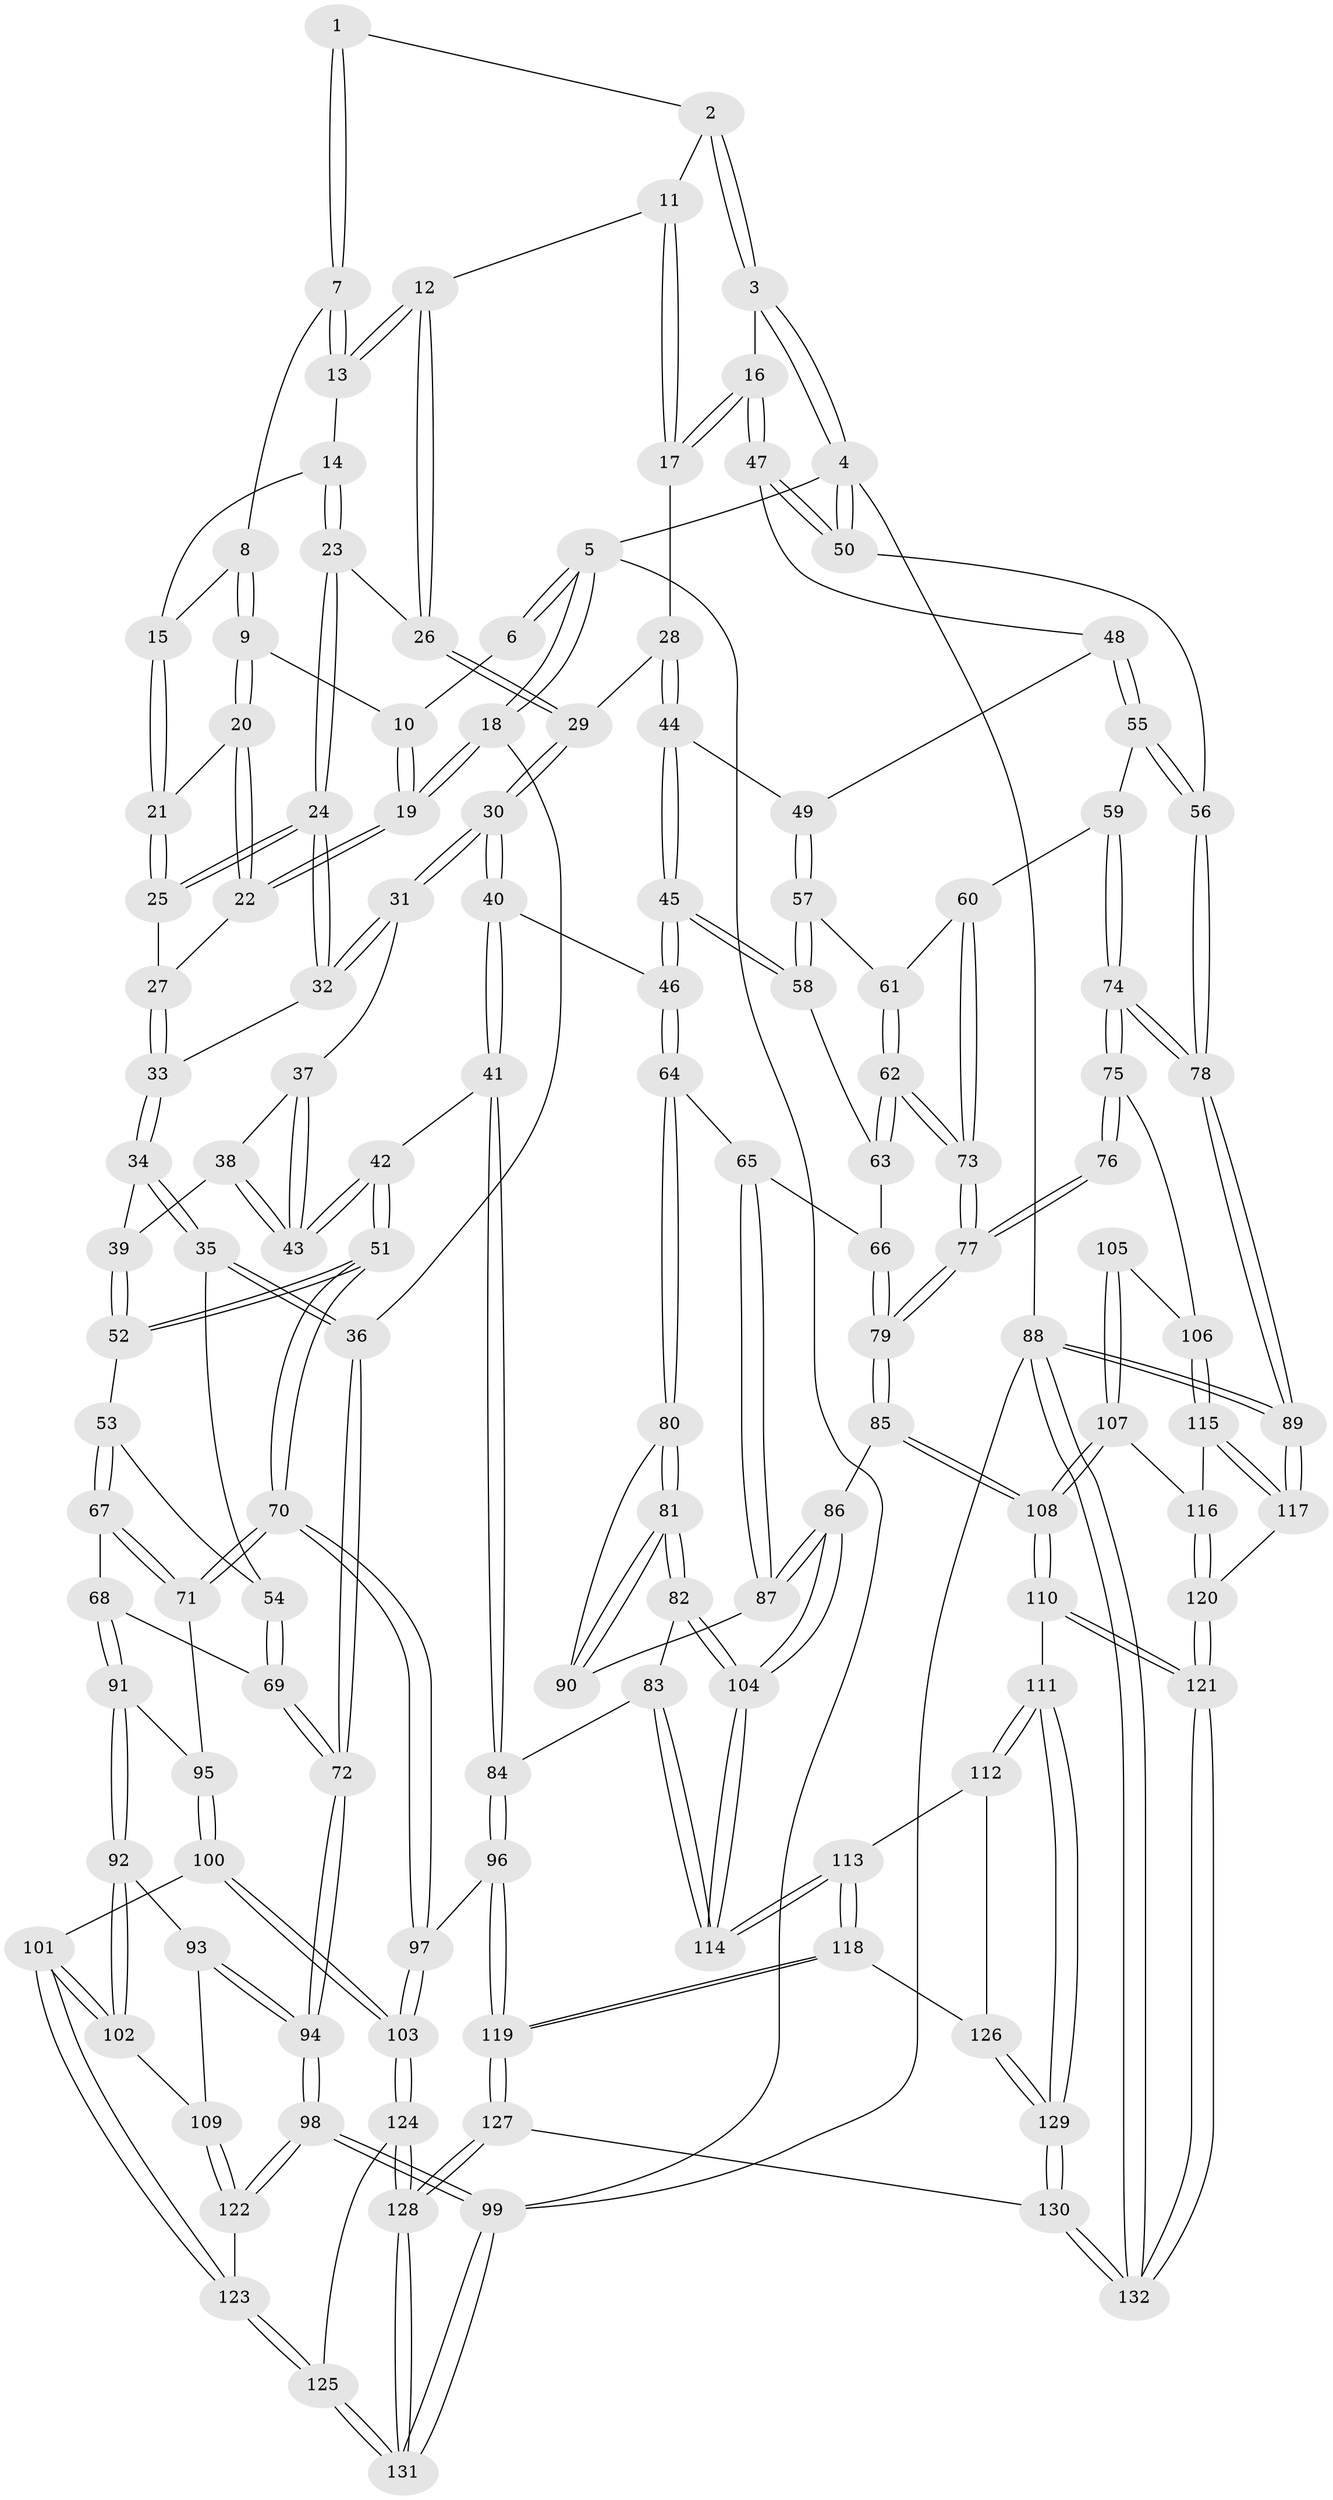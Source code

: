 // coarse degree distribution, {3: 0.16304347826086957, 4: 0.41304347826086957, 5: 0.25, 6: 0.17391304347826086}
// Generated by graph-tools (version 1.1) at 2025/52/02/27/25 19:52:44]
// undirected, 132 vertices, 327 edges
graph export_dot {
graph [start="1"]
  node [color=gray90,style=filled];
  1 [pos="+0.3730572790501902+0"];
  2 [pos="+0.5924187790849914+0"];
  3 [pos="+1+0"];
  4 [pos="+1+0"];
  5 [pos="+0+0"];
  6 [pos="+0.2460306837766898+0"];
  7 [pos="+0.37730427387610077+0"];
  8 [pos="+0.3646776750954419+0.020390166974205925"];
  9 [pos="+0.2454357129596167+0.06525864141012985"];
  10 [pos="+0.22503836614564454+0.01824525115944268"];
  11 [pos="+0.5882331879288648+0"];
  12 [pos="+0.5036421057672488+0.09333192259569636"];
  13 [pos="+0.4228516074181162+0.04543935765818184"];
  14 [pos="+0.36309144494768797+0.10255587639004857"];
  15 [pos="+0.35646031181144167+0.09696758377636686"];
  16 [pos="+0.7741134921959227+0.20285628767755226"];
  17 [pos="+0.7253461787656703+0.1994694197160509"];
  18 [pos="+0+0.09265417197896841"];
  19 [pos="+0.0027128860721237127+0.09495171656072744"];
  20 [pos="+0.24694106739422714+0.07404729579502432"];
  21 [pos="+0.25363017439712315+0.09585486702932688"];
  22 [pos="+0.07784443831935137+0.11561229825370893"];
  23 [pos="+0.4079891315854282+0.15748655991186097"];
  24 [pos="+0.3699358498760571+0.22272272802197235"];
  25 [pos="+0.2507922803255187+0.1092670034233204"];
  26 [pos="+0.5029701922432033+0.11795413327423249"];
  27 [pos="+0.20895464221567106+0.1689269056623799"];
  28 [pos="+0.6530595778116628+0.22358159787965423"];
  29 [pos="+0.6009925266948133+0.2174858512509106"];
  30 [pos="+0.4978370337591585+0.30041235158340096"];
  31 [pos="+0.36775694865478065+0.24031799350231273"];
  32 [pos="+0.36731023799551044+0.2372943853290601"];
  33 [pos="+0.20935009788985637+0.19989830520582463"];
  34 [pos="+0.15180941916616136+0.3293794699167071"];
  35 [pos="+0+0.3573703274958395"];
  36 [pos="+0+0.34465626549119227"];
  37 [pos="+0.36223174590291934+0.25001798263421116"];
  38 [pos="+0.20591206121029867+0.34633267156388686"];
  39 [pos="+0.17654000783755003+0.33994299908919645"];
  40 [pos="+0.4715833980789572+0.4845904413883302"];
  41 [pos="+0.41812509968314615+0.5053051021432277"];
  42 [pos="+0.39695517018971993+0.5088540270885517"];
  43 [pos="+0.37930792314539574+0.4838320023634236"];
  44 [pos="+0.6299523322614207+0.39963143830875525"];
  45 [pos="+0.5935751992270474+0.46011437005316597"];
  46 [pos="+0.5420740598234844+0.49389735453190237"];
  47 [pos="+0.8097610057822328+0.25860364659568996"];
  48 [pos="+0.8318689804512712+0.3917626418883728"];
  49 [pos="+0.8284617145059016+0.39542848329574365"];
  50 [pos="+1+0.27894530626932007"];
  51 [pos="+0.39352773120771695+0.5129062146677428"];
  52 [pos="+0.2000579982071495+0.4846129672763238"];
  53 [pos="+0.15455301025103507+0.532436343255645"];
  54 [pos="+0.15188726656444212+0.5308323021211402"];
  55 [pos="+0.9354644582574698+0.4363048808295534"];
  56 [pos="+1+0.3768106464666304"];
  57 [pos="+0.8247250112744221+0.4019910393973867"];
  58 [pos="+0.7397621481358545+0.4837958830709617"];
  59 [pos="+0.9256839392259172+0.5678274317925477"];
  60 [pos="+0.8821415672967565+0.5755203475266096"];
  61 [pos="+0.8284380781470724+0.4970484688486949"];
  62 [pos="+0.7897605773268188+0.6107941686677982"];
  63 [pos="+0.7397027343739849+0.48779372910763175"];
  64 [pos="+0.5937350960609559+0.5614936549263504"];
  65 [pos="+0.6288020717445517+0.5764016192164835"];
  66 [pos="+0.6749739777106739+0.5846161289308821"];
  67 [pos="+0.17098021571569527+0.5587011444779887"];
  68 [pos="+0.07840008212830538+0.6152655390900307"];
  69 [pos="+0.06655558751966796+0.5994509290687113"];
  70 [pos="+0.3149412289404441+0.6364287953315158"];
  71 [pos="+0.23311315292200474+0.6170430793002148"];
  72 [pos="+0+0.3711576695881574"];
  73 [pos="+0.7908993847912134+0.6218413765326543"];
  74 [pos="+1+0.6591235569136814"];
  75 [pos="+0.9726054996065916+0.6751555699951095"];
  76 [pos="+0.8616048230378363+0.6675329287522441"];
  77 [pos="+0.7836342715167466+0.636355080785164"];
  78 [pos="+1+0.7034322930329642"];
  79 [pos="+0.767882591612485+0.6489109322500082"];
  80 [pos="+0.5924005607077337+0.5708233456750994"];
  81 [pos="+0.5700431730321104+0.680171166784741"];
  82 [pos="+0.5603826816315598+0.6925710867575007"];
  83 [pos="+0.5354264142467372+0.71036777064368"];
  84 [pos="+0.532207326083182+0.710967630452221"];
  85 [pos="+0.757229066210701+0.6801350868180536"];
  86 [pos="+0.6772859714713045+0.7023058305829156"];
  87 [pos="+0.6554838028435332+0.6862132631464801"];
  88 [pos="+1+1"];
  89 [pos="+1+0.9623877052812947"];
  90 [pos="+0.6349338270340471+0.6817949239158458"];
  91 [pos="+0.08952513786800997+0.6513274710445154"];
  92 [pos="+0.05756079744636482+0.6857825316180166"];
  93 [pos="+0.0564043829771792+0.6858856215892776"];
  94 [pos="+0+0.6594564541530911"];
  95 [pos="+0.1378899329905839+0.6586569874273932"];
  96 [pos="+0.4214360065938469+0.8057714952139673"];
  97 [pos="+0.32572653697089315+0.7476597229043362"];
  98 [pos="+0+0.8308683275124362"];
  99 [pos="+0+1"];
  100 [pos="+0.14382896042771656+0.7841321256400513"];
  101 [pos="+0.12652472711638407+0.7827295557207933"];
  102 [pos="+0.0800921147262405+0.7298667850220705"];
  103 [pos="+0.2275683319244912+0.8227513088302049"];
  104 [pos="+0.6493560006582639+0.7425536843108055"];
  105 [pos="+0.8674596978514627+0.7193155360382392"];
  106 [pos="+0.9129284946266403+0.7369785927594783"];
  107 [pos="+0.8256267522852314+0.7425948364935465"];
  108 [pos="+0.76995236838692+0.7215057344111893"];
  109 [pos="+0.021176918271315168+0.7650961681925197"];
  110 [pos="+0.7401685715457437+0.866405471542443"];
  111 [pos="+0.7392098879259282+0.8668915885412687"];
  112 [pos="+0.6698693697432903+0.8422435096666633"];
  113 [pos="+0.6341318445741673+0.8205079522941912"];
  114 [pos="+0.632612488800384+0.8094641100478844"];
  115 [pos="+0.9006340802687982+0.7654872817565723"];
  116 [pos="+0.8303258634052055+0.7467779773026991"];
  117 [pos="+0.9065357282381601+0.8693152915439597"];
  118 [pos="+0.5171916175890036+0.865123149306777"];
  119 [pos="+0.4596789966247379+0.8723172997626607"];
  120 [pos="+0.8728841822843627+0.8765035382366211"];
  121 [pos="+0.8586269424418266+0.8822161967506691"];
  122 [pos="+0+0.8441738934001072"];
  123 [pos="+0+0.850190106359479"];
  124 [pos="+0.20283348715338584+0.9263790346079575"];
  125 [pos="+0.06496491377890685+0.9161922663785563"];
  126 [pos="+0.6082094656361533+0.9324384889575253"];
  127 [pos="+0.42080034315275255+1"];
  128 [pos="+0.29492880637139995+1"];
  129 [pos="+0.6682652530071452+1"];
  130 [pos="+0.6547919428601175+1"];
  131 [pos="+0+1"];
  132 [pos="+0.8175256473535188+1"];
  1 -- 2;
  1 -- 7;
  1 -- 7;
  2 -- 3;
  2 -- 3;
  2 -- 11;
  3 -- 4;
  3 -- 4;
  3 -- 16;
  4 -- 5;
  4 -- 50;
  4 -- 50;
  4 -- 88;
  5 -- 6;
  5 -- 6;
  5 -- 18;
  5 -- 18;
  5 -- 99;
  6 -- 10;
  7 -- 8;
  7 -- 13;
  7 -- 13;
  8 -- 9;
  8 -- 9;
  8 -- 15;
  9 -- 10;
  9 -- 20;
  9 -- 20;
  10 -- 19;
  10 -- 19;
  11 -- 12;
  11 -- 17;
  11 -- 17;
  12 -- 13;
  12 -- 13;
  12 -- 26;
  12 -- 26;
  13 -- 14;
  14 -- 15;
  14 -- 23;
  14 -- 23;
  15 -- 21;
  15 -- 21;
  16 -- 17;
  16 -- 17;
  16 -- 47;
  16 -- 47;
  17 -- 28;
  18 -- 19;
  18 -- 19;
  18 -- 36;
  19 -- 22;
  19 -- 22;
  20 -- 21;
  20 -- 22;
  20 -- 22;
  21 -- 25;
  21 -- 25;
  22 -- 27;
  23 -- 24;
  23 -- 24;
  23 -- 26;
  24 -- 25;
  24 -- 25;
  24 -- 32;
  24 -- 32;
  25 -- 27;
  26 -- 29;
  26 -- 29;
  27 -- 33;
  27 -- 33;
  28 -- 29;
  28 -- 44;
  28 -- 44;
  29 -- 30;
  29 -- 30;
  30 -- 31;
  30 -- 31;
  30 -- 40;
  30 -- 40;
  31 -- 32;
  31 -- 32;
  31 -- 37;
  32 -- 33;
  33 -- 34;
  33 -- 34;
  34 -- 35;
  34 -- 35;
  34 -- 39;
  35 -- 36;
  35 -- 36;
  35 -- 54;
  36 -- 72;
  36 -- 72;
  37 -- 38;
  37 -- 43;
  37 -- 43;
  38 -- 39;
  38 -- 43;
  38 -- 43;
  39 -- 52;
  39 -- 52;
  40 -- 41;
  40 -- 41;
  40 -- 46;
  41 -- 42;
  41 -- 84;
  41 -- 84;
  42 -- 43;
  42 -- 43;
  42 -- 51;
  42 -- 51;
  44 -- 45;
  44 -- 45;
  44 -- 49;
  45 -- 46;
  45 -- 46;
  45 -- 58;
  45 -- 58;
  46 -- 64;
  46 -- 64;
  47 -- 48;
  47 -- 50;
  47 -- 50;
  48 -- 49;
  48 -- 55;
  48 -- 55;
  49 -- 57;
  49 -- 57;
  50 -- 56;
  51 -- 52;
  51 -- 52;
  51 -- 70;
  51 -- 70;
  52 -- 53;
  53 -- 54;
  53 -- 67;
  53 -- 67;
  54 -- 69;
  54 -- 69;
  55 -- 56;
  55 -- 56;
  55 -- 59;
  56 -- 78;
  56 -- 78;
  57 -- 58;
  57 -- 58;
  57 -- 61;
  58 -- 63;
  59 -- 60;
  59 -- 74;
  59 -- 74;
  60 -- 61;
  60 -- 73;
  60 -- 73;
  61 -- 62;
  61 -- 62;
  62 -- 63;
  62 -- 63;
  62 -- 73;
  62 -- 73;
  63 -- 66;
  64 -- 65;
  64 -- 80;
  64 -- 80;
  65 -- 66;
  65 -- 87;
  65 -- 87;
  66 -- 79;
  66 -- 79;
  67 -- 68;
  67 -- 71;
  67 -- 71;
  68 -- 69;
  68 -- 91;
  68 -- 91;
  69 -- 72;
  69 -- 72;
  70 -- 71;
  70 -- 71;
  70 -- 97;
  70 -- 97;
  71 -- 95;
  72 -- 94;
  72 -- 94;
  73 -- 77;
  73 -- 77;
  74 -- 75;
  74 -- 75;
  74 -- 78;
  74 -- 78;
  75 -- 76;
  75 -- 76;
  75 -- 106;
  76 -- 77;
  76 -- 77;
  77 -- 79;
  77 -- 79;
  78 -- 89;
  78 -- 89;
  79 -- 85;
  79 -- 85;
  80 -- 81;
  80 -- 81;
  80 -- 90;
  81 -- 82;
  81 -- 82;
  81 -- 90;
  81 -- 90;
  82 -- 83;
  82 -- 104;
  82 -- 104;
  83 -- 84;
  83 -- 114;
  83 -- 114;
  84 -- 96;
  84 -- 96;
  85 -- 86;
  85 -- 108;
  85 -- 108;
  86 -- 87;
  86 -- 87;
  86 -- 104;
  86 -- 104;
  87 -- 90;
  88 -- 89;
  88 -- 89;
  88 -- 132;
  88 -- 132;
  88 -- 99;
  89 -- 117;
  89 -- 117;
  91 -- 92;
  91 -- 92;
  91 -- 95;
  92 -- 93;
  92 -- 102;
  92 -- 102;
  93 -- 94;
  93 -- 94;
  93 -- 109;
  94 -- 98;
  94 -- 98;
  95 -- 100;
  95 -- 100;
  96 -- 97;
  96 -- 119;
  96 -- 119;
  97 -- 103;
  97 -- 103;
  98 -- 99;
  98 -- 99;
  98 -- 122;
  98 -- 122;
  99 -- 131;
  99 -- 131;
  100 -- 101;
  100 -- 103;
  100 -- 103;
  101 -- 102;
  101 -- 102;
  101 -- 123;
  101 -- 123;
  102 -- 109;
  103 -- 124;
  103 -- 124;
  104 -- 114;
  104 -- 114;
  105 -- 106;
  105 -- 107;
  105 -- 107;
  106 -- 115;
  106 -- 115;
  107 -- 108;
  107 -- 108;
  107 -- 116;
  108 -- 110;
  108 -- 110;
  109 -- 122;
  109 -- 122;
  110 -- 111;
  110 -- 121;
  110 -- 121;
  111 -- 112;
  111 -- 112;
  111 -- 129;
  111 -- 129;
  112 -- 113;
  112 -- 126;
  113 -- 114;
  113 -- 114;
  113 -- 118;
  113 -- 118;
  115 -- 116;
  115 -- 117;
  115 -- 117;
  116 -- 120;
  116 -- 120;
  117 -- 120;
  118 -- 119;
  118 -- 119;
  118 -- 126;
  119 -- 127;
  119 -- 127;
  120 -- 121;
  120 -- 121;
  121 -- 132;
  121 -- 132;
  122 -- 123;
  123 -- 125;
  123 -- 125;
  124 -- 125;
  124 -- 128;
  124 -- 128;
  125 -- 131;
  125 -- 131;
  126 -- 129;
  126 -- 129;
  127 -- 128;
  127 -- 128;
  127 -- 130;
  128 -- 131;
  128 -- 131;
  129 -- 130;
  129 -- 130;
  130 -- 132;
  130 -- 132;
}
